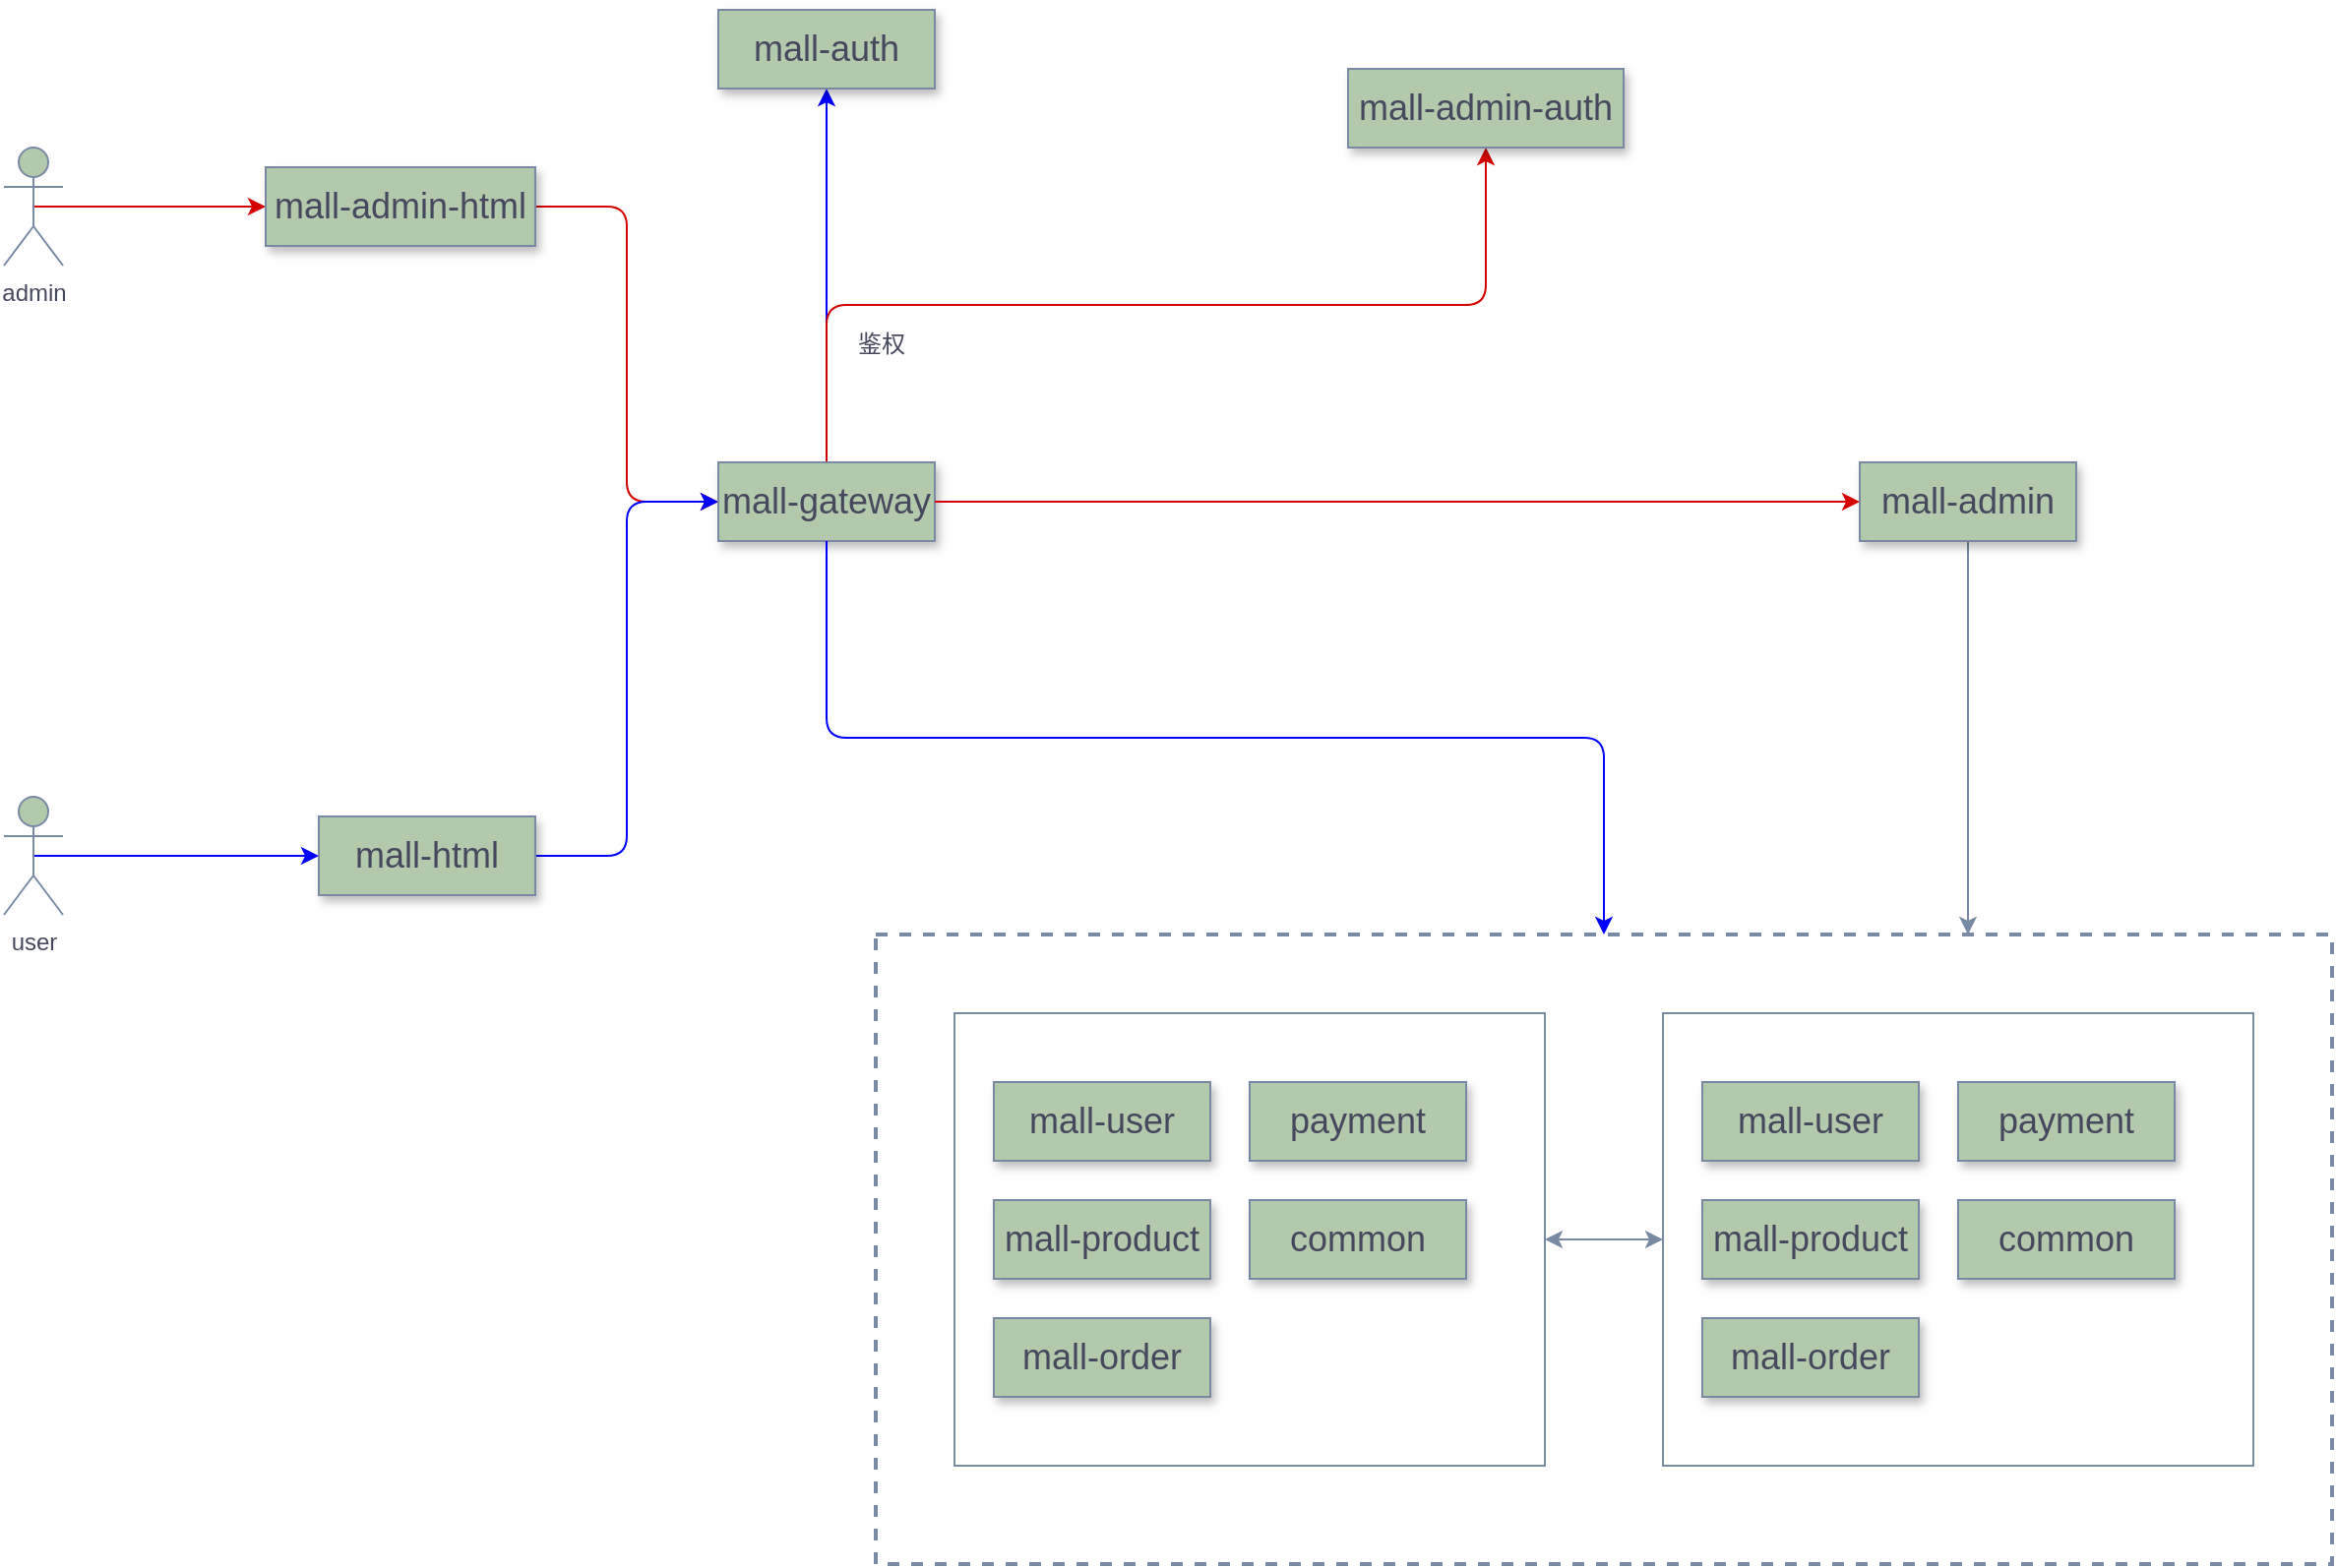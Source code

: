 <mxfile version="13.6.9" type="github">
  <diagram id="Z--iTaKNQ5P-s0Kby9HK" name="Page-1">
    <mxGraphModel dx="1673" dy="896" grid="1" gridSize="10" guides="1" tooltips="1" connect="1" arrows="1" fold="1" page="1" pageScale="1" pageWidth="827" pageHeight="1169" math="0" shadow="0">
      <root>
        <mxCell id="0" />
        <mxCell id="1" parent="0" />
        <mxCell id="iWbueiKnUOGaXGQfD53s-53" value="" style="rounded=0;whiteSpace=wrap;html=1;dashed=1;sketch=0;strokeColor=#788AA3;fillColor=none;fontColor=#46495D;strokeWidth=2;" vertex="1" parent="1">
          <mxGeometry x="520" y="680" width="740" height="320" as="geometry" />
        </mxCell>
        <mxCell id="iWbueiKnUOGaXGQfD53s-14" style="edgeStyle=orthogonalEdgeStyle;rounded=1;sketch=0;orthogonalLoop=1;jettySize=auto;html=1;exitX=0.5;exitY=0;exitDx=0;exitDy=0;entryX=0.5;entryY=1;entryDx=0;entryDy=0;fillColor=#B2C9AB;fontColor=#46495D;strokeColor=#0000FF;" edge="1" parent="1" source="iWbueiKnUOGaXGQfD53s-4" target="iWbueiKnUOGaXGQfD53s-12">
          <mxGeometry relative="1" as="geometry" />
        </mxCell>
        <mxCell id="iWbueiKnUOGaXGQfD53s-15" style="edgeStyle=orthogonalEdgeStyle;rounded=1;sketch=0;orthogonalLoop=1;jettySize=auto;html=1;exitX=0.5;exitY=0;exitDx=0;exitDy=0;entryX=0.5;entryY=1;entryDx=0;entryDy=0;fontColor=#46495D;fillColor=#fff2cc;strokeColor=#D60202;" edge="1" parent="1" source="iWbueiKnUOGaXGQfD53s-4" target="iWbueiKnUOGaXGQfD53s-13">
          <mxGeometry relative="1" as="geometry" />
        </mxCell>
        <mxCell id="iWbueiKnUOGaXGQfD53s-11" style="edgeStyle=orthogonalEdgeStyle;rounded=1;sketch=0;orthogonalLoop=1;jettySize=auto;html=1;exitX=0.5;exitY=0.5;exitDx=0;exitDy=0;exitPerimeter=0;entryX=0;entryY=0.5;entryDx=0;entryDy=0;fillColor=#B2C9AB;fontColor=#46495D;strokeColor=#0000FF;" edge="1" parent="1" source="iWbueiKnUOGaXGQfD53s-1" target="iWbueiKnUOGaXGQfD53s-6">
          <mxGeometry relative="1" as="geometry" />
        </mxCell>
        <mxCell id="iWbueiKnUOGaXGQfD53s-1" value="user" style="shape=umlActor;verticalLabelPosition=bottom;verticalAlign=top;html=1;outlineConnect=0;fillColor=#B2C9AB;strokeColor=#788AA3;fontColor=#46495D;" vertex="1" parent="1">
          <mxGeometry x="77" y="610" width="30" height="60" as="geometry" />
        </mxCell>
        <mxCell id="iWbueiKnUOGaXGQfD53s-10" style="edgeStyle=orthogonalEdgeStyle;rounded=1;sketch=0;orthogonalLoop=1;jettySize=auto;html=1;exitX=0.5;exitY=0.5;exitDx=0;exitDy=0;exitPerimeter=0;entryX=0;entryY=0.5;entryDx=0;entryDy=0;fontColor=#46495D;fillColor=#fff2cc;strokeColor=#D60202;" edge="1" parent="1" source="iWbueiKnUOGaXGQfD53s-2" target="iWbueiKnUOGaXGQfD53s-5">
          <mxGeometry relative="1" as="geometry" />
        </mxCell>
        <mxCell id="iWbueiKnUOGaXGQfD53s-2" value="admin" style="shape=umlActor;verticalLabelPosition=bottom;verticalAlign=top;html=1;outlineConnect=0;fillColor=#B2C9AB;strokeColor=#788AA3;fontColor=#46495D;" vertex="1" parent="1">
          <mxGeometry x="77" y="280" width="30" height="60" as="geometry" />
        </mxCell>
        <mxCell id="iWbueiKnUOGaXGQfD53s-7" style="rounded=1;sketch=0;orthogonalLoop=1;jettySize=auto;html=1;exitX=1;exitY=0.5;exitDx=0;exitDy=0;entryX=0;entryY=0.5;entryDx=0;entryDy=0;fontColor=#46495D;edgeStyle=orthogonalEdgeStyle;fillColor=#fff2cc;strokeColor=#D60202;" edge="1" parent="1" source="iWbueiKnUOGaXGQfD53s-5" target="iWbueiKnUOGaXGQfD53s-4">
          <mxGeometry relative="1" as="geometry" />
        </mxCell>
        <mxCell id="iWbueiKnUOGaXGQfD53s-5" value="&lt;span style=&quot;font-size: 18px&quot;&gt;mall-admin-html&lt;/span&gt;" style="rounded=0;whiteSpace=wrap;html=1;shadow=1;glass=0;sketch=0;fillColor=#B2C9AB;strokeColor=#788AA3;fontColor=#46495D;" vertex="1" parent="1">
          <mxGeometry x="210" y="290" width="137" height="40" as="geometry" />
        </mxCell>
        <mxCell id="iWbueiKnUOGaXGQfD53s-8" style="edgeStyle=orthogonalEdgeStyle;rounded=1;sketch=0;orthogonalLoop=1;jettySize=auto;html=1;exitX=1;exitY=0.5;exitDx=0;exitDy=0;entryX=0;entryY=0.5;entryDx=0;entryDy=0;fillColor=#B2C9AB;fontColor=#46495D;strokeColor=#0000FF;" edge="1" parent="1" source="iWbueiKnUOGaXGQfD53s-6" target="iWbueiKnUOGaXGQfD53s-4">
          <mxGeometry relative="1" as="geometry" />
        </mxCell>
        <mxCell id="iWbueiKnUOGaXGQfD53s-6" value="&lt;span style=&quot;font-size: 18px&quot;&gt;mall-html&lt;/span&gt;" style="rounded=0;whiteSpace=wrap;html=1;shadow=1;glass=0;sketch=0;fillColor=#B2C9AB;strokeColor=#788AA3;fontColor=#46495D;" vertex="1" parent="1">
          <mxGeometry x="237" y="620" width="110" height="40" as="geometry" />
        </mxCell>
        <mxCell id="iWbueiKnUOGaXGQfD53s-12" value="&lt;font style=&quot;font-size: 18px&quot;&gt;mall-auth&lt;/font&gt;" style="rounded=0;whiteSpace=wrap;html=1;shadow=1;glass=0;sketch=0;fillColor=#B2C9AB;strokeColor=#788AA3;fontColor=#46495D;" vertex="1" parent="1">
          <mxGeometry x="440" y="210" width="110" height="40" as="geometry" />
        </mxCell>
        <mxCell id="iWbueiKnUOGaXGQfD53s-13" value="&lt;font style=&quot;font-size: 18px&quot;&gt;mall-admin-auth&lt;/font&gt;" style="rounded=0;whiteSpace=wrap;html=1;shadow=1;glass=0;sketch=0;fillColor=#B2C9AB;strokeColor=#788AA3;fontColor=#46495D;" vertex="1" parent="1">
          <mxGeometry x="760" y="240" width="140" height="40" as="geometry" />
        </mxCell>
        <mxCell id="iWbueiKnUOGaXGQfD53s-17" value="" style="group" vertex="1" connectable="0" parent="1">
          <mxGeometry x="440" y="370" width="110" height="110" as="geometry" />
        </mxCell>
        <mxCell id="iWbueiKnUOGaXGQfD53s-4" value="&lt;font style=&quot;font-size: 18px&quot;&gt;mall-gateway&lt;/font&gt;" style="rounded=0;whiteSpace=wrap;html=1;shadow=1;glass=0;sketch=0;fillColor=#B2C9AB;strokeColor=#788AA3;fontColor=#46495D;" vertex="1" parent="iWbueiKnUOGaXGQfD53s-17">
          <mxGeometry y="70" width="110" height="40" as="geometry" />
        </mxCell>
        <mxCell id="iWbueiKnUOGaXGQfD53s-16" value="鉴权" style="text;html=1;strokeColor=none;fillColor=none;align=center;verticalAlign=middle;whiteSpace=wrap;rounded=0;sketch=0;fontColor=#46495D;" vertex="1" parent="iWbueiKnUOGaXGQfD53s-17">
          <mxGeometry x="63" width="40" height="20" as="geometry" />
        </mxCell>
        <mxCell id="iWbueiKnUOGaXGQfD53s-55" style="edgeStyle=orthogonalEdgeStyle;rounded=1;sketch=0;orthogonalLoop=1;jettySize=auto;html=1;exitX=0.5;exitY=1;exitDx=0;exitDy=0;entryX=0.75;entryY=0;entryDx=0;entryDy=0;startArrow=none;startFill=0;strokeColor=#788AA3;fillColor=#B2C9AB;fontColor=#46495D;" edge="1" parent="1" source="iWbueiKnUOGaXGQfD53s-18" target="iWbueiKnUOGaXGQfD53s-53">
          <mxGeometry relative="1" as="geometry" />
        </mxCell>
        <mxCell id="iWbueiKnUOGaXGQfD53s-18" value="&lt;span style=&quot;font-size: 18px&quot;&gt;mall-admin&lt;/span&gt;" style="rounded=0;whiteSpace=wrap;html=1;shadow=1;glass=0;sketch=0;fillColor=#B2C9AB;strokeColor=#788AA3;fontColor=#46495D;" vertex="1" parent="1">
          <mxGeometry x="1020" y="440" width="110" height="40" as="geometry" />
        </mxCell>
        <mxCell id="iWbueiKnUOGaXGQfD53s-28" style="edgeStyle=orthogonalEdgeStyle;rounded=1;sketch=0;orthogonalLoop=1;jettySize=auto;html=1;exitX=1;exitY=0.5;exitDx=0;exitDy=0;entryX=0;entryY=0.5;entryDx=0;entryDy=0;fontColor=#46495D;fillColor=#fff2cc;strokeColor=#D60202;" edge="1" parent="1" source="iWbueiKnUOGaXGQfD53s-4" target="iWbueiKnUOGaXGQfD53s-18">
          <mxGeometry relative="1" as="geometry" />
        </mxCell>
        <mxCell id="iWbueiKnUOGaXGQfD53s-49" value="" style="group" vertex="1" connectable="0" parent="1">
          <mxGeometry x="920" y="720" width="300" height="230" as="geometry" />
        </mxCell>
        <mxCell id="iWbueiKnUOGaXGQfD53s-43" value="" style="rounded=0;whiteSpace=wrap;html=1;sketch=0;strokeColor=#788AA3;fontColor=#46495D;fillColor=none;" vertex="1" parent="iWbueiKnUOGaXGQfD53s-49">
          <mxGeometry width="300" height="230" as="geometry" />
        </mxCell>
        <mxCell id="iWbueiKnUOGaXGQfD53s-44" value="&lt;span style=&quot;font-size: 18px&quot;&gt;mall-user&lt;/span&gt;" style="rounded=0;whiteSpace=wrap;html=1;shadow=1;glass=0;sketch=0;fillColor=#B2C9AB;strokeColor=#788AA3;fontColor=#46495D;" vertex="1" parent="iWbueiKnUOGaXGQfD53s-49">
          <mxGeometry x="20" y="35" width="110" height="40" as="geometry" />
        </mxCell>
        <mxCell id="iWbueiKnUOGaXGQfD53s-45" value="&lt;span style=&quot;font-size: 18px&quot;&gt;mall-order&lt;/span&gt;" style="rounded=0;whiteSpace=wrap;html=1;shadow=1;glass=0;sketch=0;fillColor=#B2C9AB;strokeColor=#788AA3;fontColor=#46495D;" vertex="1" parent="iWbueiKnUOGaXGQfD53s-49">
          <mxGeometry x="20" y="155" width="110" height="40" as="geometry" />
        </mxCell>
        <mxCell id="iWbueiKnUOGaXGQfD53s-46" value="&lt;span style=&quot;font-size: 18px&quot;&gt;mall-product&lt;/span&gt;" style="rounded=0;whiteSpace=wrap;html=1;shadow=1;glass=0;sketch=0;fillColor=#B2C9AB;strokeColor=#788AA3;fontColor=#46495D;" vertex="1" parent="iWbueiKnUOGaXGQfD53s-49">
          <mxGeometry x="20" y="95" width="110" height="40" as="geometry" />
        </mxCell>
        <mxCell id="iWbueiKnUOGaXGQfD53s-47" value="&lt;span style=&quot;font-size: 18px&quot;&gt;common&lt;/span&gt;" style="rounded=0;whiteSpace=wrap;html=1;shadow=1;glass=0;sketch=0;fillColor=#B2C9AB;strokeColor=#788AA3;fontColor=#46495D;" vertex="1" parent="iWbueiKnUOGaXGQfD53s-49">
          <mxGeometry x="150" y="95" width="110" height="40" as="geometry" />
        </mxCell>
        <mxCell id="iWbueiKnUOGaXGQfD53s-48" value="&lt;span style=&quot;font-size: 18px&quot;&gt;payment&lt;/span&gt;" style="rounded=0;whiteSpace=wrap;html=1;shadow=1;glass=0;sketch=0;fillColor=#B2C9AB;strokeColor=#788AA3;fontColor=#46495D;" vertex="1" parent="iWbueiKnUOGaXGQfD53s-49">
          <mxGeometry x="150" y="35" width="110" height="40" as="geometry" />
        </mxCell>
        <mxCell id="iWbueiKnUOGaXGQfD53s-50" value="" style="group" vertex="1" connectable="0" parent="1">
          <mxGeometry x="560" y="720" width="300" height="230" as="geometry" />
        </mxCell>
        <mxCell id="iWbueiKnUOGaXGQfD53s-24" value="" style="rounded=0;whiteSpace=wrap;html=1;sketch=0;strokeColor=#788AA3;fontColor=#46495D;fillColor=none;" vertex="1" parent="iWbueiKnUOGaXGQfD53s-50">
          <mxGeometry width="300" height="230" as="geometry" />
        </mxCell>
        <mxCell id="iWbueiKnUOGaXGQfD53s-19" value="&lt;span style=&quot;font-size: 18px&quot;&gt;mall-user&lt;/span&gt;" style="rounded=0;whiteSpace=wrap;html=1;shadow=1;glass=0;sketch=0;fillColor=#B2C9AB;strokeColor=#788AA3;fontColor=#46495D;" vertex="1" parent="iWbueiKnUOGaXGQfD53s-50">
          <mxGeometry x="20" y="35" width="110" height="40" as="geometry" />
        </mxCell>
        <mxCell id="iWbueiKnUOGaXGQfD53s-20" value="&lt;span style=&quot;font-size: 18px&quot;&gt;mall-order&lt;/span&gt;" style="rounded=0;whiteSpace=wrap;html=1;shadow=1;glass=0;sketch=0;fillColor=#B2C9AB;strokeColor=#788AA3;fontColor=#46495D;" vertex="1" parent="iWbueiKnUOGaXGQfD53s-50">
          <mxGeometry x="20" y="155" width="110" height="40" as="geometry" />
        </mxCell>
        <mxCell id="iWbueiKnUOGaXGQfD53s-21" value="&lt;span style=&quot;font-size: 18px&quot;&gt;mall-product&lt;/span&gt;" style="rounded=0;whiteSpace=wrap;html=1;shadow=1;glass=0;sketch=0;fillColor=#B2C9AB;strokeColor=#788AA3;fontColor=#46495D;" vertex="1" parent="iWbueiKnUOGaXGQfD53s-50">
          <mxGeometry x="20" y="95" width="110" height="40" as="geometry" />
        </mxCell>
        <mxCell id="iWbueiKnUOGaXGQfD53s-22" value="&lt;span style=&quot;font-size: 18px&quot;&gt;common&lt;/span&gt;" style="rounded=0;whiteSpace=wrap;html=1;shadow=1;glass=0;sketch=0;fillColor=#B2C9AB;strokeColor=#788AA3;fontColor=#46495D;" vertex="1" parent="iWbueiKnUOGaXGQfD53s-50">
          <mxGeometry x="150" y="95" width="110" height="40" as="geometry" />
        </mxCell>
        <mxCell id="iWbueiKnUOGaXGQfD53s-23" value="&lt;span style=&quot;font-size: 18px&quot;&gt;payment&lt;/span&gt;" style="rounded=0;whiteSpace=wrap;html=1;shadow=1;glass=0;sketch=0;fillColor=#B2C9AB;strokeColor=#788AA3;fontColor=#46495D;" vertex="1" parent="iWbueiKnUOGaXGQfD53s-50">
          <mxGeometry x="150" y="35" width="110" height="40" as="geometry" />
        </mxCell>
        <mxCell id="iWbueiKnUOGaXGQfD53s-51" style="edgeStyle=orthogonalEdgeStyle;rounded=1;sketch=0;orthogonalLoop=1;jettySize=auto;html=1;exitX=1;exitY=0.5;exitDx=0;exitDy=0;entryX=0;entryY=0.5;entryDx=0;entryDy=0;startArrow=classic;startFill=1;strokeColor=#788AA3;fillColor=#B2C9AB;fontColor=#46495D;" edge="1" parent="1" source="iWbueiKnUOGaXGQfD53s-24" target="iWbueiKnUOGaXGQfD53s-43">
          <mxGeometry relative="1" as="geometry" />
        </mxCell>
        <mxCell id="iWbueiKnUOGaXGQfD53s-54" style="edgeStyle=orthogonalEdgeStyle;rounded=1;sketch=0;orthogonalLoop=1;jettySize=auto;html=1;exitX=0.5;exitY=1;exitDx=0;exitDy=0;entryX=0.5;entryY=0;entryDx=0;entryDy=0;startArrow=none;startFill=0;fillColor=#B2C9AB;fontColor=#46495D;strokeColor=#0000FF;" edge="1" parent="1" source="iWbueiKnUOGaXGQfD53s-4" target="iWbueiKnUOGaXGQfD53s-53">
          <mxGeometry relative="1" as="geometry" />
        </mxCell>
      </root>
    </mxGraphModel>
  </diagram>
</mxfile>
